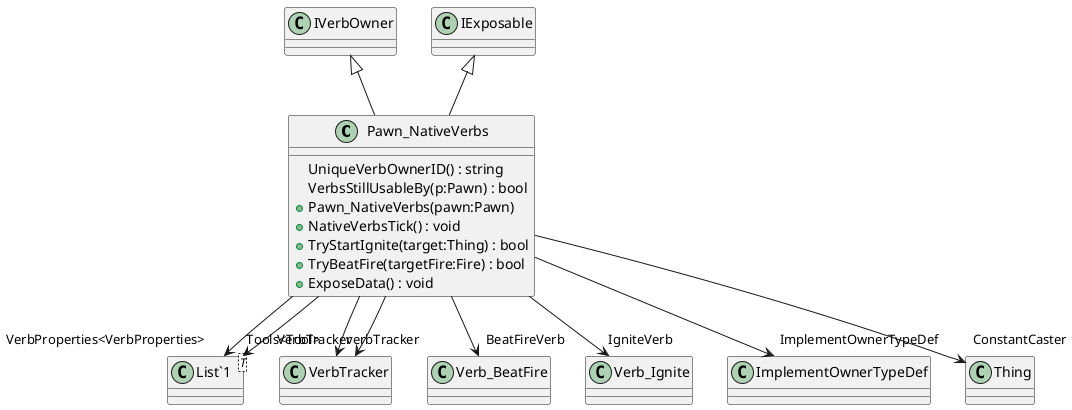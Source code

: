 @startuml
class Pawn_NativeVerbs {
    UniqueVerbOwnerID() : string
    VerbsStillUsableBy(p:Pawn) : bool
    + Pawn_NativeVerbs(pawn:Pawn)
    + NativeVerbsTick() : void
    + TryStartIgnite(target:Thing) : bool
    + TryBeatFire(targetFire:Fire) : bool
    + ExposeData() : void
}
class "List`1"<T> {
}
IVerbOwner <|-- Pawn_NativeVerbs
IExposable <|-- Pawn_NativeVerbs
Pawn_NativeVerbs --> "verbTracker" VerbTracker
Pawn_NativeVerbs --> "BeatFireVerb" Verb_BeatFire
Pawn_NativeVerbs --> "IgniteVerb" Verb_Ignite
Pawn_NativeVerbs --> "VerbTracker" VerbTracker
Pawn_NativeVerbs --> "VerbProperties<VerbProperties>" "List`1"
Pawn_NativeVerbs --> "Tools<Tool>" "List`1"
Pawn_NativeVerbs --> "ImplementOwnerTypeDef" ImplementOwnerTypeDef
Pawn_NativeVerbs --> "ConstantCaster" Thing
@enduml
